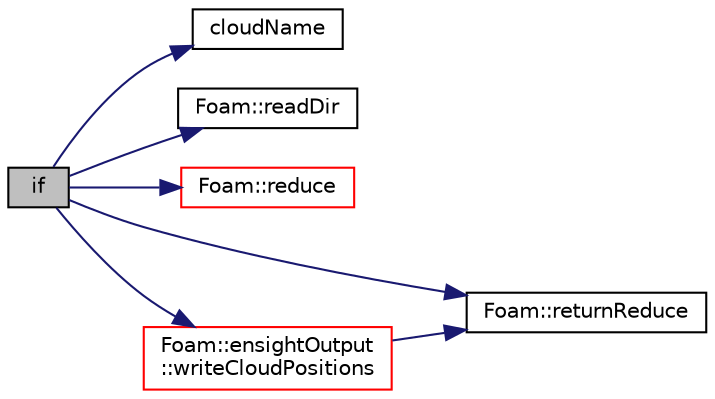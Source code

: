 digraph "if"
{
  bgcolor="transparent";
  edge [fontname="Helvetica",fontsize="10",labelfontname="Helvetica",labelfontsize="10"];
  node [fontname="Helvetica",fontsize="10",shape=record];
  rankdir="LR";
  Node1 [label="if",height=0.2,width=0.4,color="black", fillcolor="grey75", style="filled" fontcolor="black"];
  Node1 -> Node2 [color="midnightblue",fontsize="10",style="solid",fontname="Helvetica"];
  Node2 [label="cloudName",height=0.2,width=0.4,color="black",URL="$utilities_2postProcessing_2lagrangian_2particleTracks_2createFields_8H.html#aebd510f3d5315f7c0874f53eb5080312"];
  Node1 -> Node3 [color="midnightblue",fontsize="10",style="solid",fontname="Helvetica"];
  Node3 [label="Foam::readDir",height=0.2,width=0.4,color="black",URL="$namespaceFoam.html#ab57948dadd884a9f086db345bd0bc6fe",tooltip="Read a directory and return the entries as a fileName List. "];
  Node1 -> Node4 [color="midnightblue",fontsize="10",style="solid",fontname="Helvetica"];
  Node4 [label="Foam::reduce",height=0.2,width=0.4,color="red",URL="$namespaceFoam.html#a7ffd6af4acc2eb9ba72ee296b5ecda23"];
  Node1 -> Node5 [color="midnightblue",fontsize="10",style="solid",fontname="Helvetica"];
  Node5 [label="Foam::returnReduce",height=0.2,width=0.4,color="black",URL="$namespaceFoam.html#a8d528a67d2a9c6fe4fb94bc86872624b"];
  Node1 -> Node6 [color="midnightblue",fontsize="10",style="solid",fontname="Helvetica"];
  Node6 [label="Foam::ensightOutput\l::writeCloudPositions",height=0.2,width=0.4,color="red",URL="$namespaceFoam_1_1ensightOutput.html#a580a0552e0660182398c60ba9900c1cf",tooltip="Write cloud positions. "];
  Node6 -> Node5 [color="midnightblue",fontsize="10",style="solid",fontname="Helvetica"];
}
